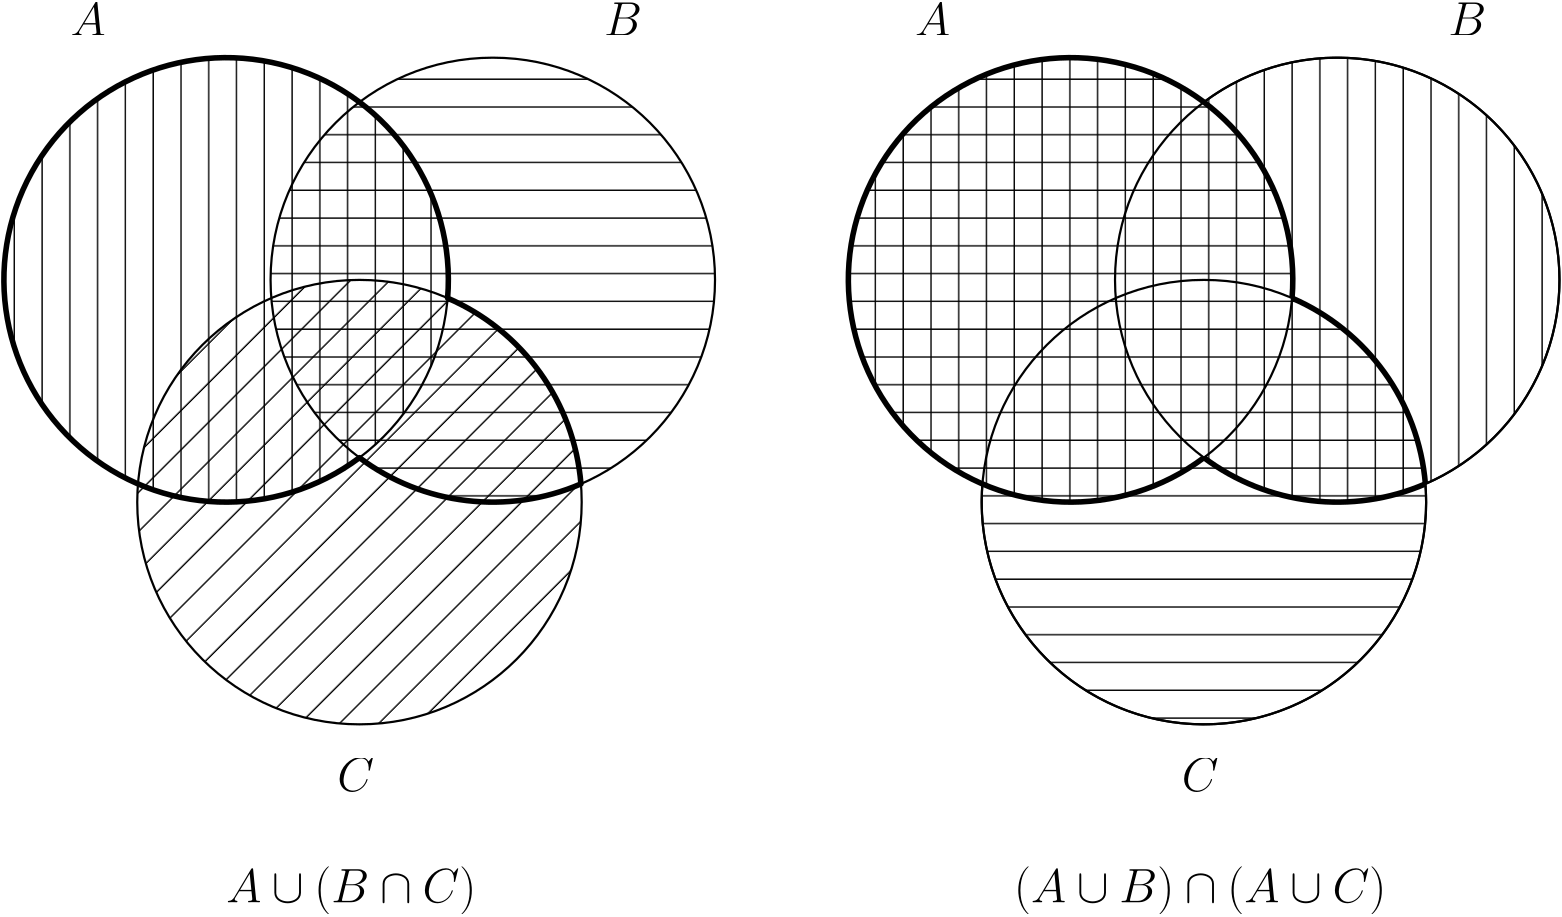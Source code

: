 <?xml version="1.0"?>
<!DOCTYPE ipe SYSTEM "ipe.dtd">
<ipe version="70218" creator="Ipe 7.2.23">
<info created="D:20210222122458" modified="D:20210222125347"/>
<ipestyle name="basic">
<symbol name="arrow/arc(spx)">
<path stroke="sym-stroke" fill="sym-stroke" pen="sym-pen">
0 0 m
-1 0.333 l
-1 -0.333 l
h
</path>
</symbol>
<symbol name="arrow/farc(spx)">
<path stroke="sym-stroke" fill="white" pen="sym-pen">
0 0 m
-1 0.333 l
-1 -0.333 l
h
</path>
</symbol>
<symbol name="arrow/ptarc(spx)">
<path stroke="sym-stroke" fill="sym-stroke" pen="sym-pen">
0 0 m
-1 0.333 l
-0.8 0 l
-1 -0.333 l
h
</path>
</symbol>
<symbol name="arrow/fptarc(spx)">
<path stroke="sym-stroke" fill="white" pen="sym-pen">
0 0 m
-1 0.333 l
-0.8 0 l
-1 -0.333 l
h
</path>
</symbol>
<symbol name="mark/circle(sx)" transformations="translations">
<path fill="sym-stroke">
0.6 0 0 0.6 0 0 e
0.4 0 0 0.4 0 0 e
</path>
</symbol>
<symbol name="mark/disk(sx)" transformations="translations">
<path fill="sym-stroke">
0.6 0 0 0.6 0 0 e
</path>
</symbol>
<symbol name="mark/fdisk(sfx)" transformations="translations">
<group>
<path fill="sym-fill">
0.5 0 0 0.5 0 0 e
</path>
<path fill="sym-stroke" fillrule="eofill">
0.6 0 0 0.6 0 0 e
0.4 0 0 0.4 0 0 e
</path>
</group>
</symbol>
<symbol name="mark/box(sx)" transformations="translations">
<path fill="sym-stroke" fillrule="eofill">
-0.6 -0.6 m
0.6 -0.6 l
0.6 0.6 l
-0.6 0.6 l
h
-0.4 -0.4 m
0.4 -0.4 l
0.4 0.4 l
-0.4 0.4 l
h
</path>
</symbol>
<symbol name="mark/square(sx)" transformations="translations">
<path fill="sym-stroke">
-0.6 -0.6 m
0.6 -0.6 l
0.6 0.6 l
-0.6 0.6 l
h
</path>
</symbol>
<symbol name="mark/fsquare(sfx)" transformations="translations">
<group>
<path fill="sym-fill">
-0.5 -0.5 m
0.5 -0.5 l
0.5 0.5 l
-0.5 0.5 l
h
</path>
<path fill="sym-stroke" fillrule="eofill">
-0.6 -0.6 m
0.6 -0.6 l
0.6 0.6 l
-0.6 0.6 l
h
-0.4 -0.4 m
0.4 -0.4 l
0.4 0.4 l
-0.4 0.4 l
h
</path>
</group>
</symbol>
<symbol name="mark/cross(sx)" transformations="translations">
<group>
<path fill="sym-stroke">
-0.43 -0.57 m
0.57 0.43 l
0.43 0.57 l
-0.57 -0.43 l
h
</path>
<path fill="sym-stroke">
-0.43 0.57 m
0.57 -0.43 l
0.43 -0.57 l
-0.57 0.43 l
h
</path>
</group>
</symbol>
<symbol name="arrow/fnormal(spx)">
<path stroke="sym-stroke" fill="white" pen="sym-pen">
0 0 m
-1 0.333 l
-1 -0.333 l
h
</path>
</symbol>
<symbol name="arrow/pointed(spx)">
<path stroke="sym-stroke" fill="sym-stroke" pen="sym-pen">
0 0 m
-1 0.333 l
-0.8 0 l
-1 -0.333 l
h
</path>
</symbol>
<symbol name="arrow/fpointed(spx)">
<path stroke="sym-stroke" fill="white" pen="sym-pen">
0 0 m
-1 0.333 l
-0.8 0 l
-1 -0.333 l
h
</path>
</symbol>
<symbol name="arrow/linear(spx)">
<path stroke="sym-stroke" pen="sym-pen">
-1 0.333 m
0 0 l
-1 -0.333 l
</path>
</symbol>
<symbol name="arrow/fdouble(spx)">
<path stroke="sym-stroke" fill="white" pen="sym-pen">
0 0 m
-1 0.333 l
-1 -0.333 l
h
-1 0 m
-2 0.333 l
-2 -0.333 l
h
</path>
</symbol>
<symbol name="arrow/double(spx)">
<path stroke="sym-stroke" fill="sym-stroke" pen="sym-pen">
0 0 m
-1 0.333 l
-1 -0.333 l
h
-1 0 m
-2 0.333 l
-2 -0.333 l
h
</path>
</symbol>
<symbol name="arrow/mid-normal(spx)">
<path stroke="sym-stroke" fill="sym-stroke" pen="sym-pen">
0.5 0 m
-0.5 0.333 l
-0.5 -0.333 l
h
</path>
</symbol>
<symbol name="arrow/mid-fnormal(spx)">
<path stroke="sym-stroke" fill="white" pen="sym-pen">
0.5 0 m
-0.5 0.333 l
-0.5 -0.333 l
h
</path>
</symbol>
<symbol name="arrow/mid-pointed(spx)">
<path stroke="sym-stroke" fill="sym-stroke" pen="sym-pen">
0.5 0 m
-0.5 0.333 l
-0.3 0 l
-0.5 -0.333 l
h
</path>
</symbol>
<symbol name="arrow/mid-fpointed(spx)">
<path stroke="sym-stroke" fill="white" pen="sym-pen">
0.5 0 m
-0.5 0.333 l
-0.3 0 l
-0.5 -0.333 l
h
</path>
</symbol>
<symbol name="arrow/mid-double(spx)">
<path stroke="sym-stroke" fill="sym-stroke" pen="sym-pen">
1 0 m
0 0.333 l
0 -0.333 l
h
0 0 m
-1 0.333 l
-1 -0.333 l
h
</path>
</symbol>
<symbol name="arrow/mid-fdouble(spx)">
<path stroke="sym-stroke" fill="white" pen="sym-pen">
1 0 m
0 0.333 l
0 -0.333 l
h
0 0 m
-1 0.333 l
-1 -0.333 l
h
</path>
</symbol>
<anglesize name="22.5 deg" value="22.5"/>
<anglesize name="30 deg" value="30"/>
<anglesize name="45 deg" value="45"/>
<anglesize name="60 deg" value="60"/>
<anglesize name="90 deg" value="90"/>
<arrowsize name="large" value="10"/>
<arrowsize name="small" value="5"/>
<arrowsize name="tiny" value="3"/>
<color name="blue" value="0 0 1"/>
<color name="brown" value="0.647 0.165 0.165"/>
<color name="darkblue" value="0 0 0.545"/>
<color name="darkcyan" value="0 0.545 0.545"/>
<color name="darkgray" value="0.663"/>
<color name="darkgreen" value="0 0.392 0"/>
<color name="darkmagenta" value="0.545 0 0.545"/>
<color name="darkorange" value="1 0.549 0"/>
<color name="darkred" value="0.545 0 0"/>
<color name="gold" value="1 0.843 0"/>
<color name="gray" value="0.745"/>
<color name="green" value="0 1 0"/>
<color name="lightblue" value="0.678 0.847 0.902"/>
<color name="lightcyan" value="0.878 1 1"/>
<color name="lightgray" value="0.827"/>
<color name="lightgreen" value="0.565 0.933 0.565"/>
<color name="lightyellow" value="1 1 0.878"/>
<color name="navy" value="0 0 0.502"/>
<color name="orange" value="1 0.647 0"/>
<color name="pink" value="1 0.753 0.796"/>
<color name="purple" value="0.627 0.125 0.941"/>
<color name="red" value="1 0 0"/>
<color name="seagreen" value="0.18 0.545 0.341"/>
<color name="turquoise" value="0.251 0.878 0.816"/>
<color name="violet" value="0.933 0.51 0.933"/>
<color name="yellow" value="1 1 0"/>
<dashstyle name="dash dot dotted" value="[4 2 1 2 1 2] 0"/>
<dashstyle name="dash dotted" value="[4 2 1 2] 0"/>
<dashstyle name="dashed" value="[4] 0"/>
<dashstyle name="dotted" value="[1 3] 0"/>
<gridsize name="10 pts (~3.5 mm)" value="10"/>
<gridsize name="14 pts (~5 mm)" value="14"/>
<gridsize name="16 pts (~6 mm)" value="16"/>
<gridsize name="20 pts (~7 mm)" value="20"/>
<gridsize name="28 pts (~10 mm)" value="28"/>
<gridsize name="32 pts (~12 mm)" value="32"/>
<gridsize name="4 pts" value="4"/>
<gridsize name="56 pts (~20 mm)" value="56"/>
<gridsize name="8 pts (~3 mm)" value="8"/>
<opacity name="10%" value="0.1"/>
<opacity name="30%" value="0.3"/>
<opacity name="50%" value="0.5"/>
<opacity name="75%" value="0.75"/>
<pen name="fat" value="1.2"/>
<pen name="heavier" value="0.8"/>
<pen name="ultrafat" value="2"/>
<symbolsize name="large" value="5"/>
<symbolsize name="small" value="2"/>
<symbolsize name="tiny" value="1.1"/>
<textsize name="Huge" value="\Huge"/>
<textsize name="LARGE" value="\LARGE"/>
<textsize name="Large" value="\Large"/>
<textsize name="footnote" value="\footnotesize"/>
<textsize name="huge" value="\huge"/>
<textsize name="large" value="\large"/>
<textsize name="small" value="\small"/>
<textsize name="tiny" value="\tiny"/>
<textstyle name="center" begin="\begin{center}" end="\end{center}"/>
<textstyle name="item" begin="\begin{itemize}\item{}" end="\end{itemize}"/>
<textstyle name="itemize" begin="\begin{itemize}" end="\end{itemize}"/>
<tiling name="falling" angle="-60" step="4" width="1"/>
<tiling name="rising" angle="30" step="4" width="1"/>
<tiling name="vertical" angle="90" step="10" width="0.5"/>
<tiling name="horizontal" angle="0" step="10" width="0.5"/>
<tiling name="diagonal" angle="45" step="10" width="0.5"/>
</ipestyle>
<page>
<layer name="alpha"/>
<layer name="beta"/>
<layer name="gamma"/>
<layer name="delta"/>
<view layers="alpha beta gamma delta" active="delta"/>
<path layer="alpha" matrix="1 0 0 1 -32 32" transformations="rigid" stroke="black" fill="black" pen="heavier" tiling="vertical">
80 0 0 80 128 576 e
</path>
<path matrix="1 0 0 1 -32 32" transformations="rigid" stroke="black" fill="black" pen="heavier" tiling="horizontal">
80 0 0 80 224 576 e
</path>
<path matrix="1 0 0 1 -32 32" transformations="rigid" stroke="black" fill="black" pen="heavier" tiling="diagonal">
80 0 0 80 176 496 e
</path>
<path matrix="1 0 0 1 272 32" transformations="rigid" stroke="black" pen="heavier">
80 0 0 80 128 576 e
</path>
<path matrix="1 0 0 1 272 32" transformations="rigid" stroke="black" pen="heavier">
80 0 0 80 224 576 e
</path>
<path matrix="1 0 0 1 272 32" transformations="rigid" stroke="black" pen="heavier">
80 0 0 80 176 496 e
</path>
<path layer="gamma" transformations="rigid" stroke="black" fill="black" pen="heavier" tiling="horizontal">
368.27 534.562 m
80 0 0 -80 400 608 479.73 601.438 a
80 0 0 -80 448 528 368.27 534.562 a
h
</path>
<path layer="beta" transformations="rigid" stroke="black" fill="black" pen="heavier" tiling="vertical">
448 544 m
80 0 0 -80 400 608 448 672 a
80 0 0 -80 496 608 448 544 a
h
</path>
<path layer="delta" transformations="rigid" stroke="black" pen="ultrafat">
144 544 m
80 0 0 -80 96 608 175.73 601.438 a
80 0 0 -80 144 528 223.73 534.562 a
80 0 0 -80 192 608 144 544 a
h
</path>
<path transformations="rigid" stroke="black" pen="ultrafat">
448 544 m
80 0 0 -80 400 608 479.73 601.438 a
</path>
<path transformations="rigid" stroke="black" pen="ultrafat">
527.73 534.562 m
80 0 0 -80 496 608 448 544 a
</path>
<path transformations="rigid" stroke="black" pen="ultrafat">
479.73 601.438 m
80 0 0 -80 448 528 527.73 534.562 a
</path>
<text matrix="1 0 0 1 -8 -8" transformations="rigid" pos="48 704" stroke="black" type="label" width="12.636" height="11.764" depth="0" valign="baseline" size="LARGE">$A$</text>
<text matrix="1 0 0 1 24 -8" transformations="rigid" pos="208 704" stroke="black" type="label" width="13.675" height="11.764" depth="0" valign="baseline" size="LARGE">$B$</text>
<text matrix="1 0 0 1 -8 8" transformations="rigid" pos="144 416" stroke="black" type="label" width="13.296" height="11.764" depth="0" valign="baseline" size="LARGE">$C$</text>
<text matrix="1 0 0 1 296 -8" transformations="rigid" pos="48 704" stroke="black" type="label" width="12.636" height="11.764" depth="0" valign="baseline" size="LARGE" style="math">A</text>
<text matrix="1 0 0 1 328 -8" transformations="rigid" pos="208 704" stroke="black" type="label" width="13.675" height="11.764" depth="0" valign="baseline" size="LARGE" style="math">B</text>
<text matrix="1 0 0 1 296 8" transformations="rigid" pos="144 416" stroke="black" type="label" width="13.296" height="11.764" depth="0" valign="baseline" size="LARGE" style="math">C</text>
<text transformations="rigid" pos="96 384" stroke="black" type="label" width="90.057" height="12.896" depth="4.29" valign="baseline" size="LARGE">$A \cup (B \cap C)$</text>
<text matrix="1 0 0 1 -36.3595 0" transformations="rigid" pos="416 384" stroke="black" type="label" width="134.015" height="12.896" depth="4.29" valign="baseline" size="LARGE">$(A \cup B) \cap (A\cup C)$</text>
</page>
</ipe>
